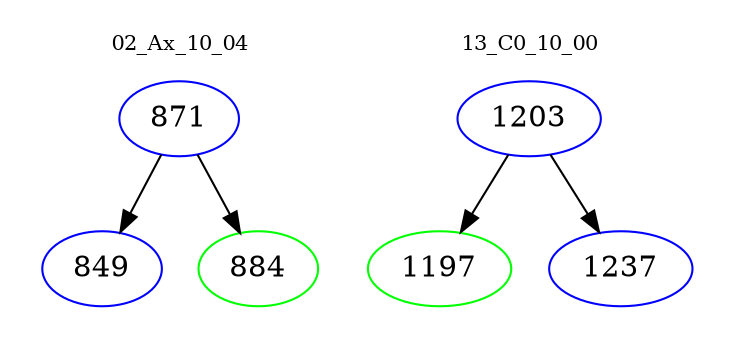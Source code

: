 digraph{
subgraph cluster_0 {
color = white
label = "02_Ax_10_04";
fontsize=10;
T0_871 [label="871", color="blue"]
T0_871 -> T0_849 [color="black"]
T0_849 [label="849", color="blue"]
T0_871 -> T0_884 [color="black"]
T0_884 [label="884", color="green"]
}
subgraph cluster_1 {
color = white
label = "13_C0_10_00";
fontsize=10;
T1_1203 [label="1203", color="blue"]
T1_1203 -> T1_1197 [color="black"]
T1_1197 [label="1197", color="green"]
T1_1203 -> T1_1237 [color="black"]
T1_1237 [label="1237", color="blue"]
}
}
